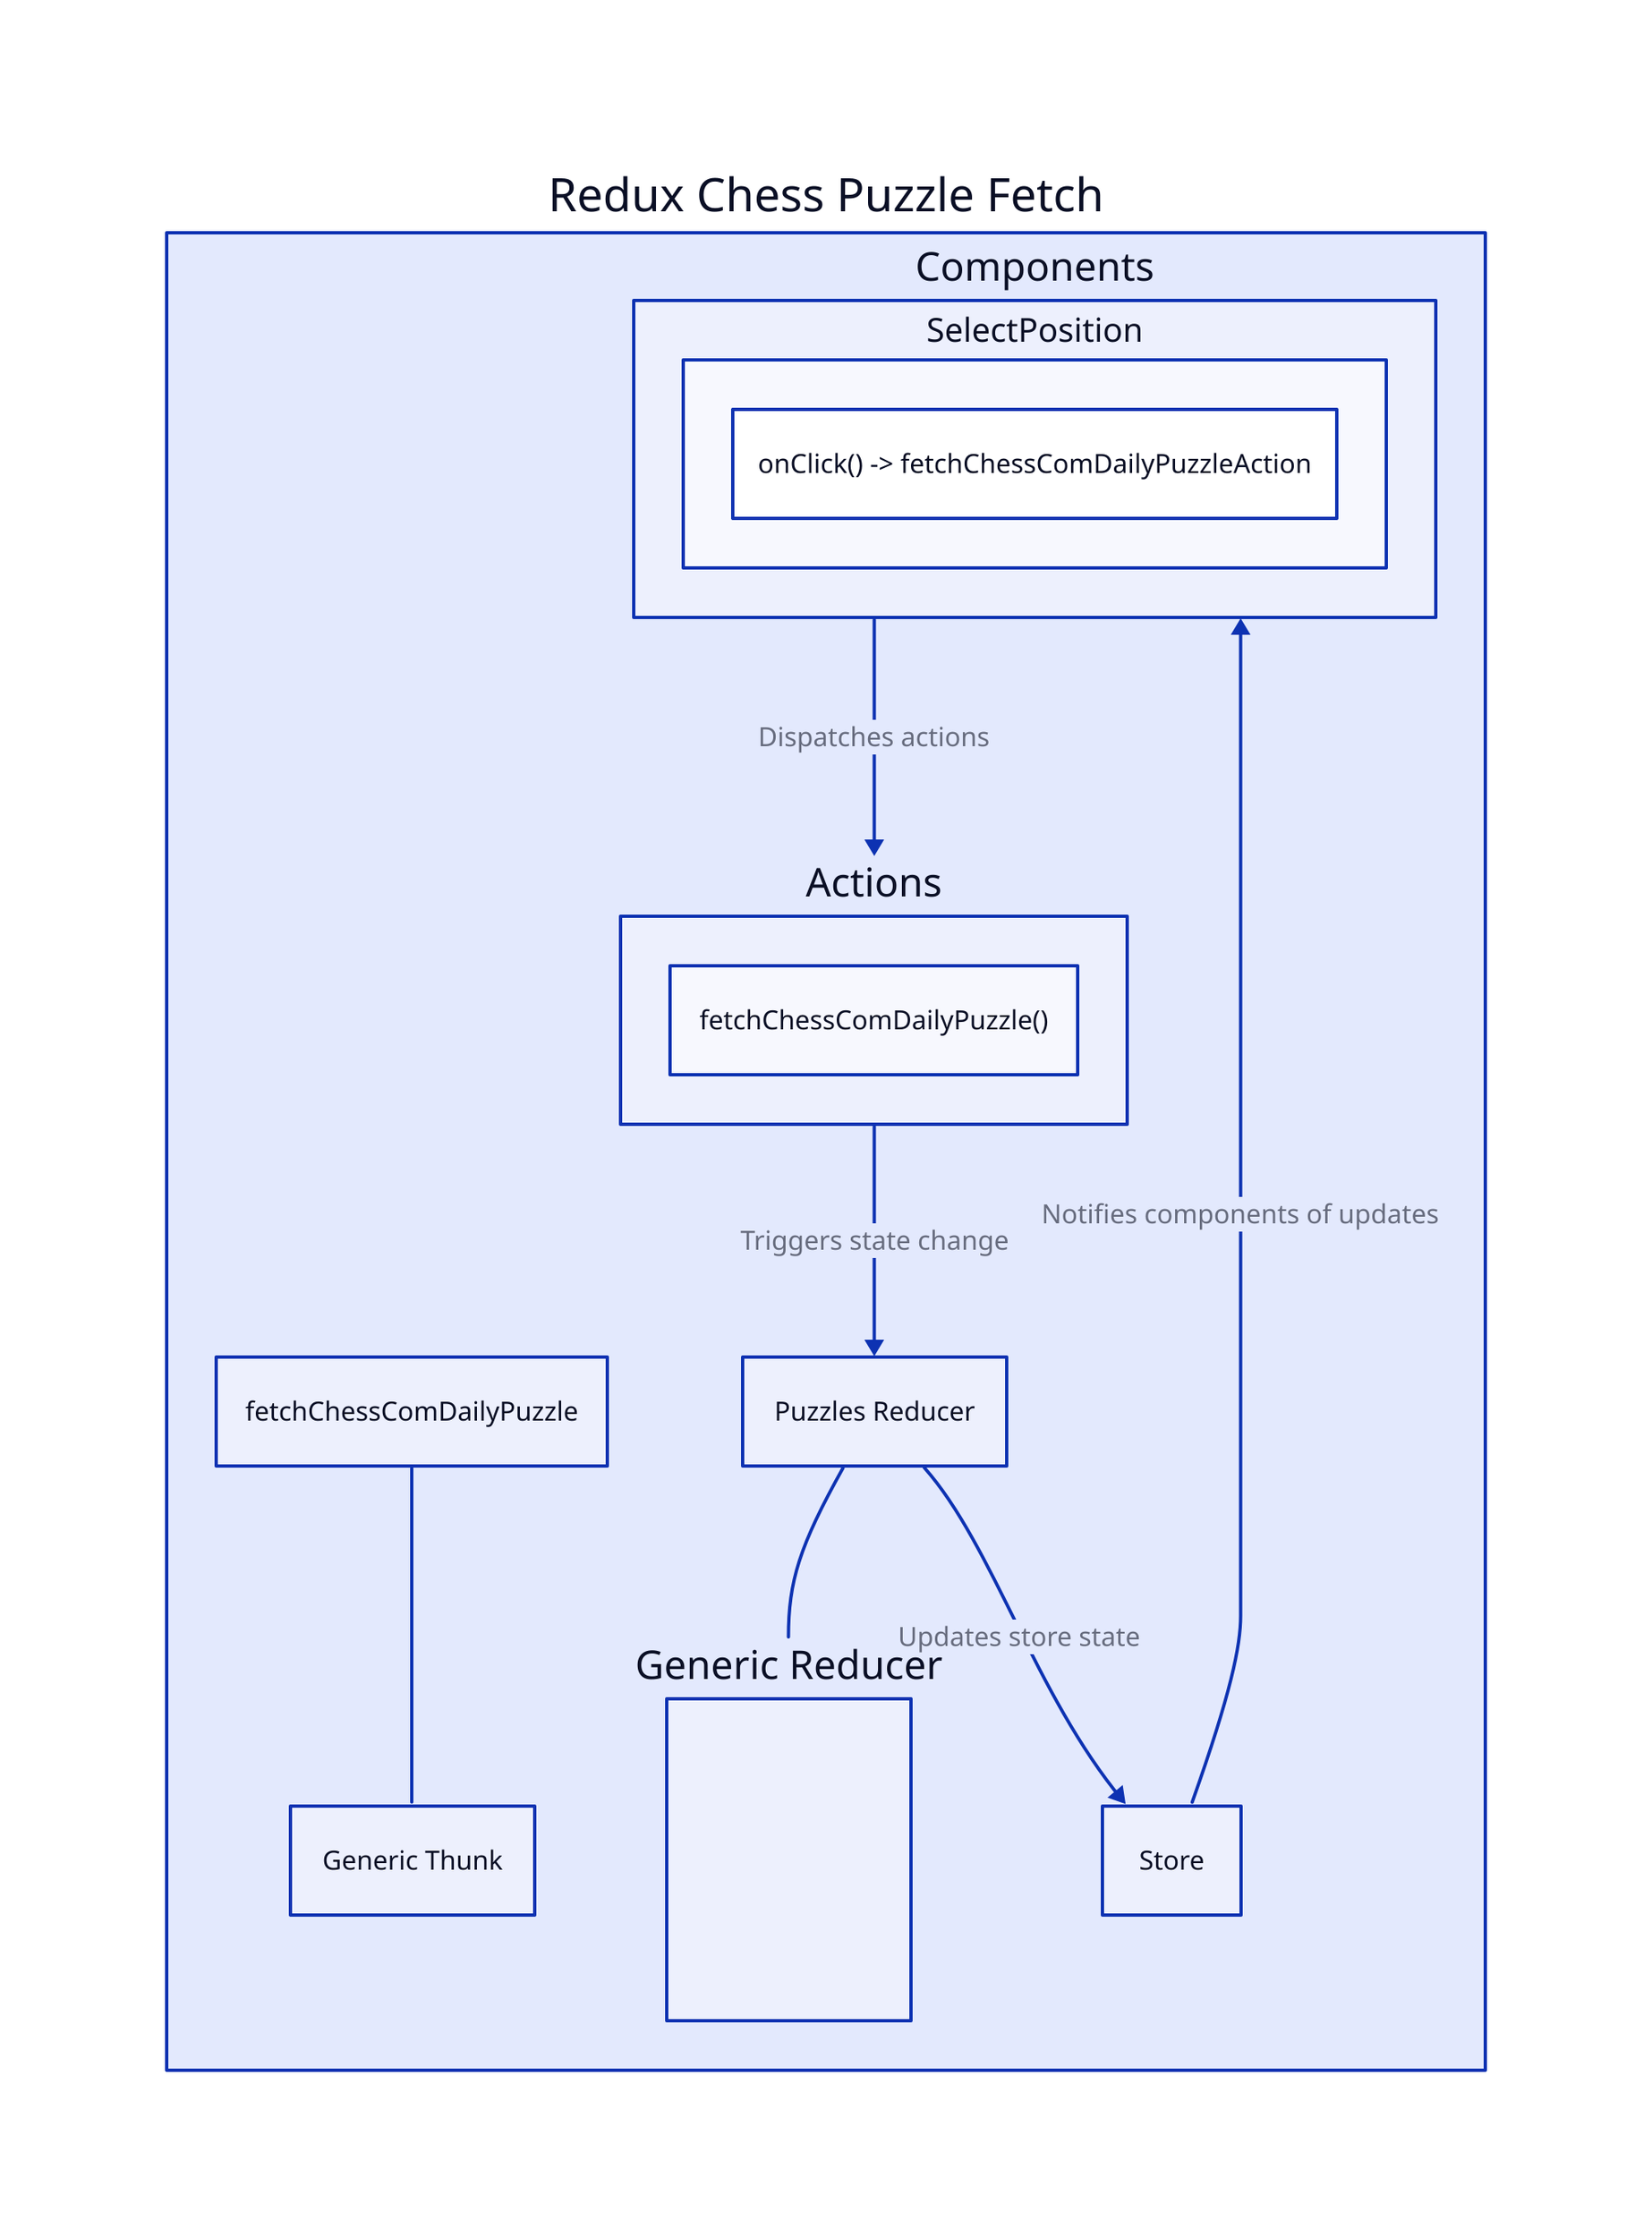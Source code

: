 _reduxChessFetch: Redux Chess Puzzle Fetch {
  _components: Components {
    _selectPosition: SelectPosition {
      _onClick: onClick() -> fetchChessComDailyPuzzleAction
    }
  }

  _actions: Actions {
    _fetchChessComDailyPuzzleAction: fetchChessComDailyPuzzle()
  }

  _fetchChessComDailyPuzzleThunk: fetchChessComDailyPuzzle {
    /* Logic to fetch puzzle from ChessCom */
  }
  _genericThunk: Generic Thunk
  _fetchChessComDailyPuzzleThunk -- _genericThunk

  _genericReducer: Generic Reducer {
    _md: |md
      ## Cases
      * pending
      * fulfilled
      * rejected  
    |
  }

  _puzzlesReducer: Puzzles Reducer
  _puzzlesReducer -- _genericReducer

  _store: Store {/* Holds updated puzzle state */}

  _components -> _actions: Dispatches actions
  _actions -> _puzzlesReducer: Triggers state change
  _puzzlesReducer -> _store: Updates store state
  _store -> _components: Notifies components of updates
}

